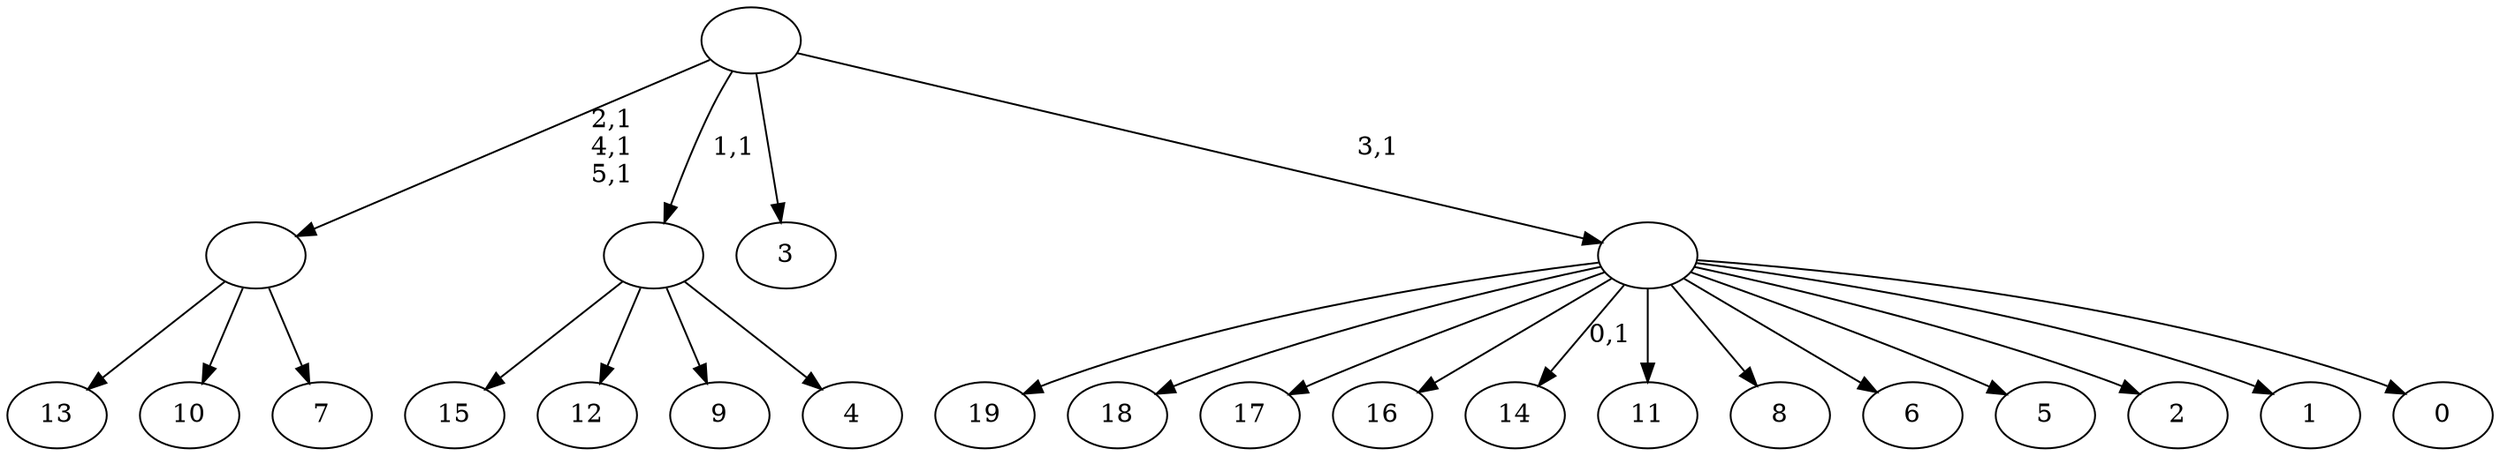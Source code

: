 digraph T {
	26 [label="19"]
	25 [label="18"]
	24 [label="17"]
	23 [label="16"]
	22 [label="15"]
	21 [label="14"]
	19 [label="13"]
	18 [label="12"]
	17 [label="11"]
	16 [label="10"]
	15 [label="9"]
	14 [label="8"]
	13 [label="7"]
	12 [label=""]
	9 [label="6"]
	8 [label="5"]
	7 [label="4"]
	6 [label=""]
	5 [label="3"]
	4 [label="2"]
	3 [label="1"]
	2 [label="0"]
	1 [label=""]
	0 [label=""]
	12 -> 19 [label=""]
	12 -> 16 [label=""]
	12 -> 13 [label=""]
	6 -> 22 [label=""]
	6 -> 18 [label=""]
	6 -> 15 [label=""]
	6 -> 7 [label=""]
	1 -> 21 [label="0,1"]
	1 -> 26 [label=""]
	1 -> 25 [label=""]
	1 -> 24 [label=""]
	1 -> 23 [label=""]
	1 -> 17 [label=""]
	1 -> 14 [label=""]
	1 -> 9 [label=""]
	1 -> 8 [label=""]
	1 -> 4 [label=""]
	1 -> 3 [label=""]
	1 -> 2 [label=""]
	0 -> 12 [label="2,1\n4,1\n5,1"]
	0 -> 6 [label="1,1"]
	0 -> 5 [label=""]
	0 -> 1 [label="3,1"]
}
